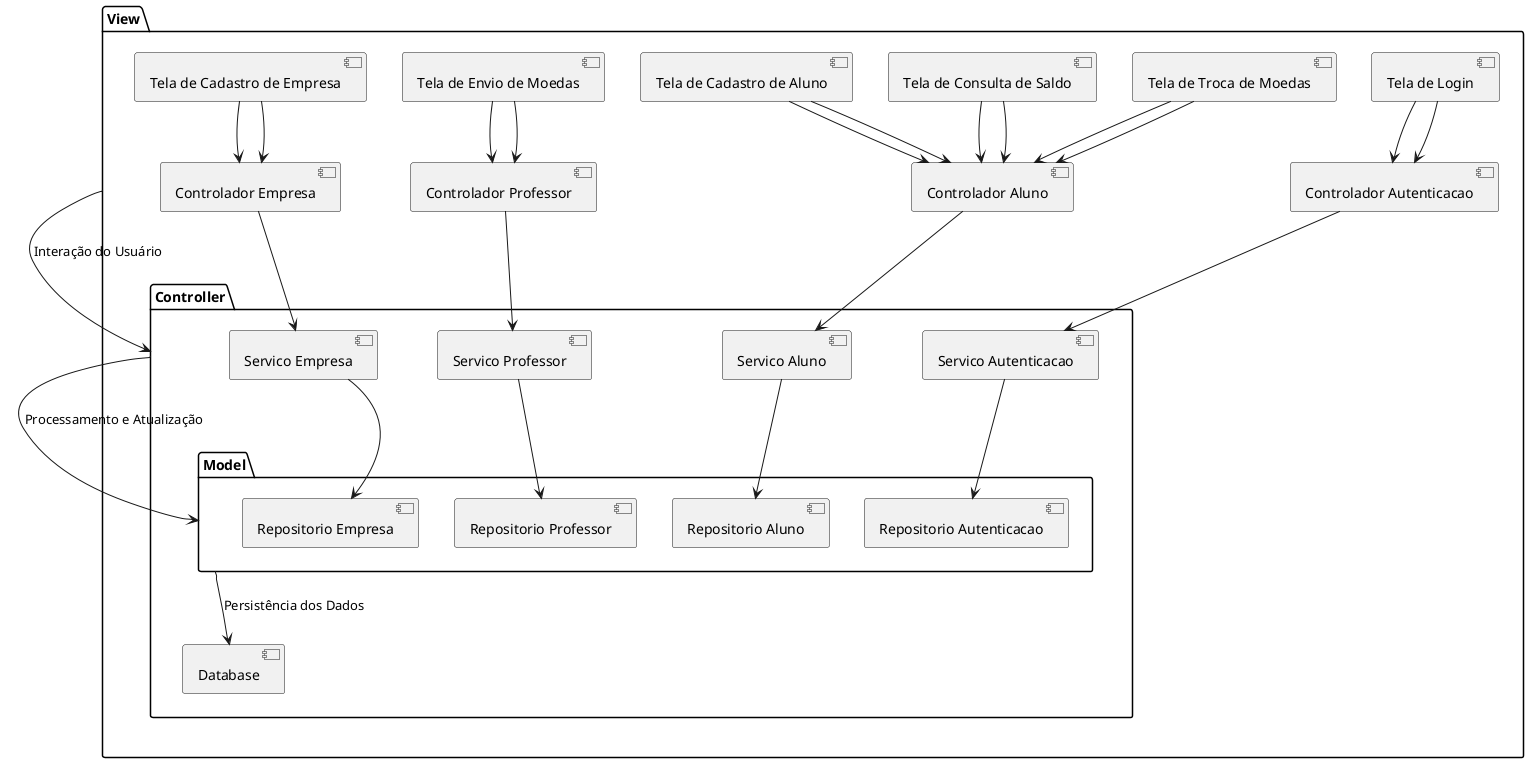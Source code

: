 @startuml
package "View" {
    [Tela de Cadastro de Aluno] --> [Controlador Aluno]
    [Tela de Login] --> [Controlador Autenticacao]
    [Tela de Consulta de Saldo] --> [Controlador Aluno]
    [Tela de Envio de Moedas] --> [Controlador Professor]
    [Tela de Troca de Moedas] --> [Controlador Aluno]
    [Tela de Cadastro de Empresa] --> [Controlador Empresa]
package "View" {
    [Tela de Cadastro de Aluno] --> [Controlador Aluno]
    [Tela de Login] --> [Controlador Autenticacao]
    [Tela de Consulta de Saldo] --> [Controlador Aluno]
    [Tela de Envio de Moedas] --> [Controlador Professor]
    [Tela de Troca de Moedas] --> [Controlador Aluno]
    [Tela de Cadastro de Empresa] --> [Controlador Empresa]
}

package "Controller" {
package "Controller" {
    [Controlador Aluno] --> [Servico Aluno]
    [Controlador Professor] --> [Servico Professor]
    [Controlador Empresa] --> [Servico Empresa]
    [Controlador Autenticacao] --> [Servico Autenticacao]
}

package "Model" {
}

package "Model" {
    [Servico Aluno] --> [Repositorio Aluno]
    [Servico Professor] --> [Repositorio Professor]
    [Servico Empresa] --> [Repositorio Empresa]
    [Servico Autenticacao] --> [Repositorio Autenticacao]
}


[View] --> [Controller] : Interação do Usuário
[Controller] --> [Model] : Processamento e Atualização
[Model] --> [Database] : Persistência dos Dados
@enduml